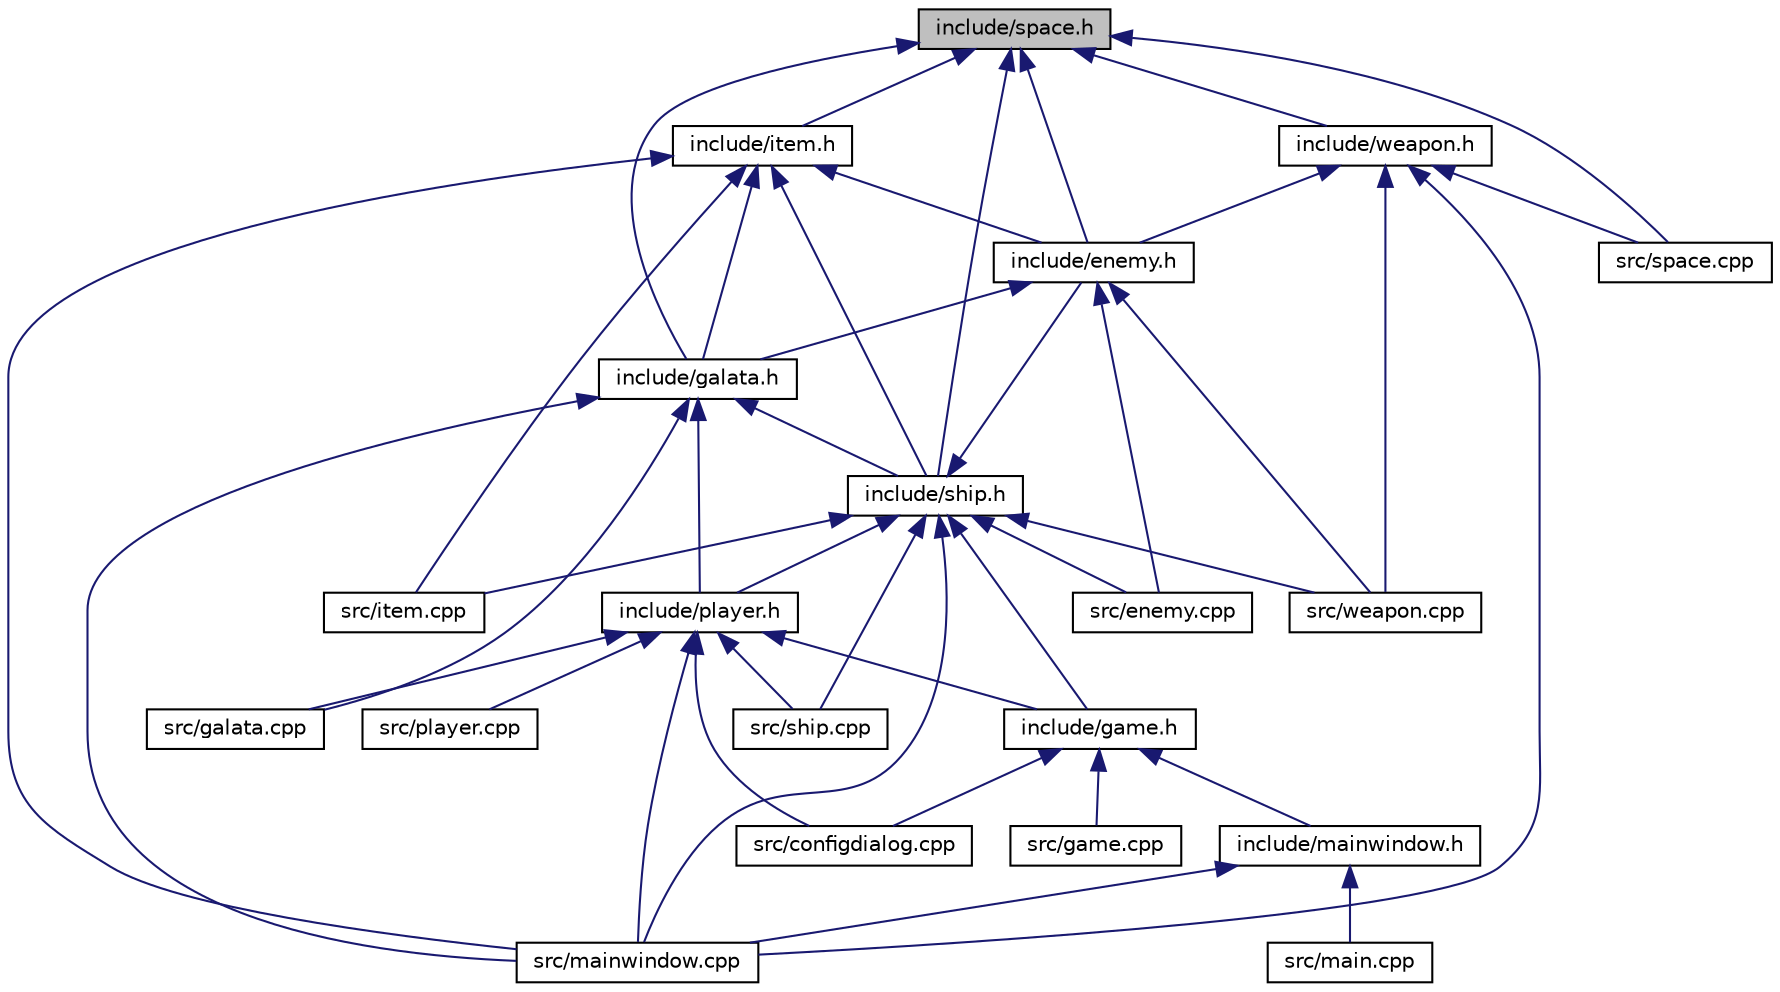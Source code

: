 digraph "include/space.h"
{
  edge [fontname="Helvetica",fontsize="10",labelfontname="Helvetica",labelfontsize="10"];
  node [fontname="Helvetica",fontsize="10",shape=record];
  Node10 [label="include/space.h",height=0.2,width=0.4,color="black", fillcolor="grey75", style="filled", fontcolor="black"];
  Node10 -> Node11 [dir="back",color="midnightblue",fontsize="10",style="solid",fontname="Helvetica"];
  Node11 [label="include/enemy.h",height=0.2,width=0.4,color="black", fillcolor="white", style="filled",URL="$enemy_8h.html"];
  Node11 -> Node12 [dir="back",color="midnightblue",fontsize="10",style="solid",fontname="Helvetica"];
  Node12 [label="include/galata.h",height=0.2,width=0.4,color="black", fillcolor="white", style="filled",URL="$galata_8h.html"];
  Node12 -> Node13 [dir="back",color="midnightblue",fontsize="10",style="solid",fontname="Helvetica"];
  Node13 [label="include/ship.h",height=0.2,width=0.4,color="black", fillcolor="white", style="filled",URL="$ship_8h.html"];
  Node13 -> Node11 [dir="back",color="midnightblue",fontsize="10",style="solid",fontname="Helvetica"];
  Node13 -> Node14 [dir="back",color="midnightblue",fontsize="10",style="solid",fontname="Helvetica"];
  Node14 [label="include/game.h",height=0.2,width=0.4,color="black", fillcolor="white", style="filled",URL="$game_8h.html"];
  Node14 -> Node15 [dir="back",color="midnightblue",fontsize="10",style="solid",fontname="Helvetica"];
  Node15 [label="include/mainwindow.h",height=0.2,width=0.4,color="black", fillcolor="white", style="filled",URL="$mainwindow_8h.html"];
  Node15 -> Node16 [dir="back",color="midnightblue",fontsize="10",style="solid",fontname="Helvetica"];
  Node16 [label="src/main.cpp",height=0.2,width=0.4,color="black", fillcolor="white", style="filled",URL="$main_8cpp.html"];
  Node15 -> Node17 [dir="back",color="midnightblue",fontsize="10",style="solid",fontname="Helvetica"];
  Node17 [label="src/mainwindow.cpp",height=0.2,width=0.4,color="black", fillcolor="white", style="filled",URL="$mainwindow_8cpp.html"];
  Node14 -> Node18 [dir="back",color="midnightblue",fontsize="10",style="solid",fontname="Helvetica"];
  Node18 [label="src/configdialog.cpp",height=0.2,width=0.4,color="black", fillcolor="white", style="filled",URL="$configdialog_8cpp.html"];
  Node14 -> Node19 [dir="back",color="midnightblue",fontsize="10",style="solid",fontname="Helvetica"];
  Node19 [label="src/game.cpp",height=0.2,width=0.4,color="black", fillcolor="white", style="filled",URL="$game_8cpp.html"];
  Node13 -> Node20 [dir="back",color="midnightblue",fontsize="10",style="solid",fontname="Helvetica"];
  Node20 [label="include/player.h",height=0.2,width=0.4,color="black", fillcolor="white", style="filled",URL="$player_8h.html"];
  Node20 -> Node14 [dir="back",color="midnightblue",fontsize="10",style="solid",fontname="Helvetica"];
  Node20 -> Node18 [dir="back",color="midnightblue",fontsize="10",style="solid",fontname="Helvetica"];
  Node20 -> Node21 [dir="back",color="midnightblue",fontsize="10",style="solid",fontname="Helvetica"];
  Node21 [label="src/galata.cpp",height=0.2,width=0.4,color="black", fillcolor="white", style="filled",URL="$galata_8cpp.html"];
  Node20 -> Node17 [dir="back",color="midnightblue",fontsize="10",style="solid",fontname="Helvetica"];
  Node20 -> Node22 [dir="back",color="midnightblue",fontsize="10",style="solid",fontname="Helvetica"];
  Node22 [label="src/player.cpp",height=0.2,width=0.4,color="black", fillcolor="white", style="filled",URL="$player_8cpp.html"];
  Node20 -> Node23 [dir="back",color="midnightblue",fontsize="10",style="solid",fontname="Helvetica"];
  Node23 [label="src/ship.cpp",height=0.2,width=0.4,color="black", fillcolor="white", style="filled",URL="$ship_8cpp.html"];
  Node13 -> Node24 [dir="back",color="midnightblue",fontsize="10",style="solid",fontname="Helvetica"];
  Node24 [label="src/enemy.cpp",height=0.2,width=0.4,color="black", fillcolor="white", style="filled",URL="$enemy_8cpp.html"];
  Node13 -> Node25 [dir="back",color="midnightblue",fontsize="10",style="solid",fontname="Helvetica"];
  Node25 [label="src/item.cpp",height=0.2,width=0.4,color="black", fillcolor="white", style="filled",URL="$item_8cpp.html"];
  Node13 -> Node17 [dir="back",color="midnightblue",fontsize="10",style="solid",fontname="Helvetica"];
  Node13 -> Node23 [dir="back",color="midnightblue",fontsize="10",style="solid",fontname="Helvetica"];
  Node13 -> Node26 [dir="back",color="midnightblue",fontsize="10",style="solid",fontname="Helvetica"];
  Node26 [label="src/weapon.cpp",height=0.2,width=0.4,color="black", fillcolor="white", style="filled",URL="$weapon_8cpp.html"];
  Node12 -> Node20 [dir="back",color="midnightblue",fontsize="10",style="solid",fontname="Helvetica"];
  Node12 -> Node21 [dir="back",color="midnightblue",fontsize="10",style="solid",fontname="Helvetica"];
  Node12 -> Node17 [dir="back",color="midnightblue",fontsize="10",style="solid",fontname="Helvetica"];
  Node11 -> Node24 [dir="back",color="midnightblue",fontsize="10",style="solid",fontname="Helvetica"];
  Node11 -> Node26 [dir="back",color="midnightblue",fontsize="10",style="solid",fontname="Helvetica"];
  Node10 -> Node27 [dir="back",color="midnightblue",fontsize="10",style="solid",fontname="Helvetica"];
  Node27 [label="include/weapon.h",height=0.2,width=0.4,color="black", fillcolor="white", style="filled",URL="$weapon_8h.html"];
  Node27 -> Node11 [dir="back",color="midnightblue",fontsize="10",style="solid",fontname="Helvetica"];
  Node27 -> Node17 [dir="back",color="midnightblue",fontsize="10",style="solid",fontname="Helvetica"];
  Node27 -> Node28 [dir="back",color="midnightblue",fontsize="10",style="solid",fontname="Helvetica"];
  Node28 [label="src/space.cpp",height=0.2,width=0.4,color="black", fillcolor="white", style="filled",URL="$space_8cpp.html"];
  Node27 -> Node26 [dir="back",color="midnightblue",fontsize="10",style="solid",fontname="Helvetica"];
  Node10 -> Node29 [dir="back",color="midnightblue",fontsize="10",style="solid",fontname="Helvetica"];
  Node29 [label="include/item.h",height=0.2,width=0.4,color="black", fillcolor="white", style="filled",URL="$item_8h.html"];
  Node29 -> Node11 [dir="back",color="midnightblue",fontsize="10",style="solid",fontname="Helvetica"];
  Node29 -> Node12 [dir="back",color="midnightblue",fontsize="10",style="solid",fontname="Helvetica"];
  Node29 -> Node13 [dir="back",color="midnightblue",fontsize="10",style="solid",fontname="Helvetica"];
  Node29 -> Node25 [dir="back",color="midnightblue",fontsize="10",style="solid",fontname="Helvetica"];
  Node29 -> Node17 [dir="back",color="midnightblue",fontsize="10",style="solid",fontname="Helvetica"];
  Node10 -> Node13 [dir="back",color="midnightblue",fontsize="10",style="solid",fontname="Helvetica"];
  Node10 -> Node12 [dir="back",color="midnightblue",fontsize="10",style="solid",fontname="Helvetica"];
  Node10 -> Node28 [dir="back",color="midnightblue",fontsize="10",style="solid",fontname="Helvetica"];
}
